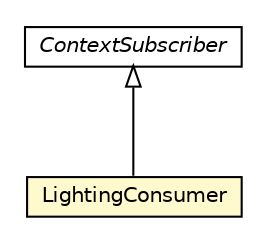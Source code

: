 #!/usr/local/bin/dot
#
# Class diagram 
# Generated by UMLGraph version R5_6-24-gf6e263 (http://www.umlgraph.org/)
#

digraph G {
	edge [fontname="Helvetica",fontsize=10,labelfontname="Helvetica",labelfontsize=10];
	node [fontname="Helvetica",fontsize=10,shape=plaintext];
	nodesep=0.25;
	ranksep=0.5;
	// org.universAAL.middleware.context.ContextSubscriber
	c5268611 [label=<<table title="org.universAAL.middleware.context.ContextSubscriber" border="0" cellborder="1" cellspacing="0" cellpadding="2" port="p" href="../../../middleware/context/ContextSubscriber.html">
		<tr><td><table border="0" cellspacing="0" cellpadding="1">
<tr><td align="center" balign="center"><font face="Helvetica-Oblique"> ContextSubscriber </font></td></tr>
		</table></td></tr>
		</table>>, URL="../../../middleware/context/ContextSubscriber.html", fontname="Helvetica", fontcolor="black", fontsize=10.0];
	// org.universAAL.samples.lighting.client.LightingConsumer
	c5270640 [label=<<table title="org.universAAL.samples.lighting.client.LightingConsumer" border="0" cellborder="1" cellspacing="0" cellpadding="2" port="p" bgcolor="lemonChiffon" href="./LightingConsumer.html">
		<tr><td><table border="0" cellspacing="0" cellpadding="1">
<tr><td align="center" balign="center"> LightingConsumer </td></tr>
		</table></td></tr>
		</table>>, URL="./LightingConsumer.html", fontname="Helvetica", fontcolor="black", fontsize=10.0];
	//org.universAAL.samples.lighting.client.LightingConsumer extends org.universAAL.middleware.context.ContextSubscriber
	c5268611:p -> c5270640:p [dir=back,arrowtail=empty];
}

